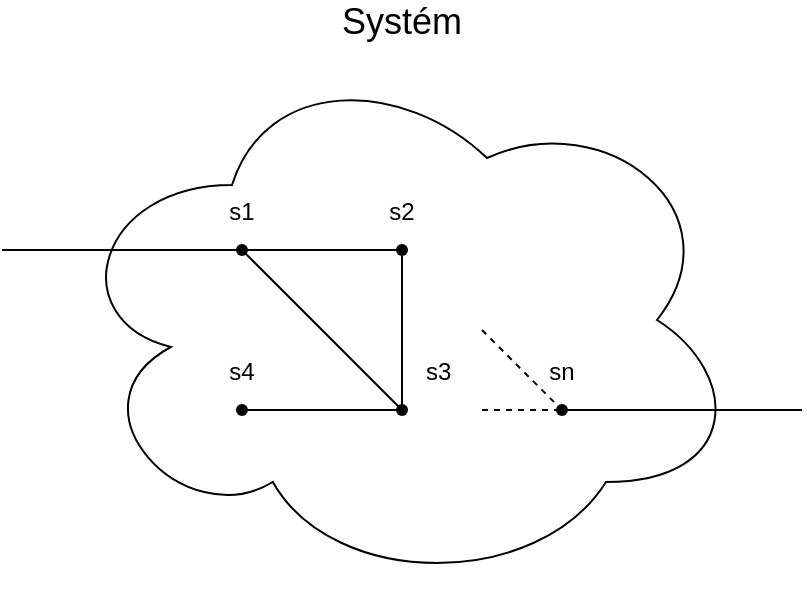 <mxfile version="21.6.6">
  <diagram name="Stránka-1" id="vX8K34ISwk-sphwfKsRp">
    <mxGraphModel dx="1366" dy="795" grid="1" gridSize="10" guides="1" tooltips="1" connect="1" arrows="1" fold="1" page="1" pageScale="1" pageWidth="827" pageHeight="1169" math="0" shadow="0">
      <root>
        <mxCell id="0" />
        <mxCell id="1" parent="0" />
        <mxCell id="8t7gSggmwBykBpN6wccu-24" value="&#xa;s1&#xa;" style="shape=waypoint;sketch=0;fillStyle=solid;size=6;pointerEvents=1;points=[];fillColor=none;resizable=0;rotatable=0;perimeter=centerPerimeter;snapToPoint=1;verticalAlign=middle;align=center;labelPosition=center;verticalLabelPosition=top;" vertex="1" parent="1">
          <mxGeometry x="270" y="310" width="20" height="20" as="geometry" />
        </mxCell>
        <mxCell id="8t7gSggmwBykBpN6wccu-25" value="s2" style="shape=waypoint;sketch=0;fillStyle=solid;size=6;pointerEvents=1;points=[];fillColor=none;resizable=0;rotatable=0;perimeter=centerPerimeter;snapToPoint=1;verticalAlign=middle;align=center;labelPosition=center;verticalLabelPosition=top;" vertex="1" parent="1">
          <mxGeometry x="350" y="310" width="20" height="20" as="geometry" />
        </mxCell>
        <mxCell id="8t7gSggmwBykBpN6wccu-26" value="s3" style="shape=waypoint;sketch=0;fillStyle=solid;size=6;pointerEvents=1;points=[];fillColor=none;resizable=0;rotatable=0;perimeter=centerPerimeter;snapToPoint=1;verticalAlign=bottom;align=left;labelPosition=right;verticalLabelPosition=top;" vertex="1" parent="1">
          <mxGeometry x="350" y="390" width="20" height="20" as="geometry" />
        </mxCell>
        <mxCell id="8t7gSggmwBykBpN6wccu-27" value="s4" style="shape=waypoint;sketch=0;fillStyle=solid;size=6;pointerEvents=1;points=[];fillColor=none;resizable=0;rotatable=0;perimeter=centerPerimeter;snapToPoint=1;verticalAlign=middle;align=center;labelPosition=center;verticalLabelPosition=top;" vertex="1" parent="1">
          <mxGeometry x="270" y="390" width="20" height="20" as="geometry" />
        </mxCell>
        <mxCell id="8t7gSggmwBykBpN6wccu-28" value="sn" style="shape=waypoint;sketch=0;fillStyle=solid;size=6;pointerEvents=1;points=[];fillColor=none;resizable=0;rotatable=0;perimeter=centerPerimeter;snapToPoint=1;verticalAlign=middle;align=center;labelPosition=center;verticalLabelPosition=top;" vertex="1" parent="1">
          <mxGeometry x="430" y="390" width="20" height="20" as="geometry" />
        </mxCell>
        <mxCell id="8t7gSggmwBykBpN6wccu-30" value="" style="endArrow=none;html=1;rounded=0;entryX=0.8;entryY=0.6;entryDx=0;entryDy=0;entryPerimeter=0;" edge="1" parent="1" target="8t7gSggmwBykBpN6wccu-24">
          <mxGeometry width="50" height="50" relative="1" as="geometry">
            <mxPoint x="160" y="320" as="sourcePoint" />
            <mxPoint x="440" y="390" as="targetPoint" />
          </mxGeometry>
        </mxCell>
        <mxCell id="8t7gSggmwBykBpN6wccu-31" value="" style="endArrow=none;html=1;rounded=0;" edge="1" parent="1" source="8t7gSggmwBykBpN6wccu-24" target="8t7gSggmwBykBpN6wccu-25">
          <mxGeometry width="50" height="50" relative="1" as="geometry">
            <mxPoint x="170" y="330" as="sourcePoint" />
            <mxPoint x="290" y="330" as="targetPoint" />
          </mxGeometry>
        </mxCell>
        <mxCell id="8t7gSggmwBykBpN6wccu-32" value="" style="endArrow=none;html=1;rounded=0;exitX=0.4;exitY=0.95;exitDx=0;exitDy=0;exitPerimeter=0;" edge="1" parent="1" source="8t7gSggmwBykBpN6wccu-27" target="8t7gSggmwBykBpN6wccu-26">
          <mxGeometry width="50" height="50" relative="1" as="geometry">
            <mxPoint x="290" y="330" as="sourcePoint" />
            <mxPoint x="370" y="330" as="targetPoint" />
          </mxGeometry>
        </mxCell>
        <mxCell id="8t7gSggmwBykBpN6wccu-33" value="" style="endArrow=none;html=1;rounded=0;exitX=0.45;exitY=0.2;exitDx=0;exitDy=0;exitPerimeter=0;entryX=0.65;entryY=1;entryDx=0;entryDy=0;entryPerimeter=0;" edge="1" parent="1" source="8t7gSggmwBykBpN6wccu-26" target="8t7gSggmwBykBpN6wccu-25">
          <mxGeometry width="50" height="50" relative="1" as="geometry">
            <mxPoint x="290" y="410" as="sourcePoint" />
            <mxPoint x="370" y="410" as="targetPoint" />
          </mxGeometry>
        </mxCell>
        <mxCell id="8t7gSggmwBykBpN6wccu-34" value="" style="endArrow=none;html=1;rounded=0;exitX=0.55;exitY=0.85;exitDx=0;exitDy=0;exitPerimeter=0;entryX=0.3;entryY=0.5;entryDx=0;entryDy=0;entryPerimeter=0;" edge="1" parent="1" source="8t7gSggmwBykBpN6wccu-26" target="8t7gSggmwBykBpN6wccu-24">
          <mxGeometry width="50" height="50" relative="1" as="geometry">
            <mxPoint x="370" y="410" as="sourcePoint" />
            <mxPoint x="370" y="330" as="targetPoint" />
          </mxGeometry>
        </mxCell>
        <mxCell id="8t7gSggmwBykBpN6wccu-35" value="" style="endArrow=none;dashed=1;html=1;rounded=0;" edge="1" parent="1" target="8t7gSggmwBykBpN6wccu-28">
          <mxGeometry width="50" height="50" relative="1" as="geometry">
            <mxPoint x="400" y="400" as="sourcePoint" />
            <mxPoint x="440" y="390" as="targetPoint" />
          </mxGeometry>
        </mxCell>
        <mxCell id="8t7gSggmwBykBpN6wccu-36" value="" style="endArrow=none;dashed=1;html=1;rounded=0;" edge="1" parent="1">
          <mxGeometry width="50" height="50" relative="1" as="geometry">
            <mxPoint x="400" y="360" as="sourcePoint" />
            <mxPoint x="440" y="400" as="targetPoint" />
          </mxGeometry>
        </mxCell>
        <mxCell id="8t7gSggmwBykBpN6wccu-37" value="" style="endArrow=none;html=1;rounded=0;entryX=0.7;entryY=0.75;entryDx=0;entryDy=0;entryPerimeter=0;" edge="1" parent="1" target="8t7gSggmwBykBpN6wccu-28">
          <mxGeometry width="50" height="50" relative="1" as="geometry">
            <mxPoint x="560" y="400" as="sourcePoint" />
            <mxPoint x="440" y="390" as="targetPoint" />
          </mxGeometry>
        </mxCell>
        <mxCell id="8t7gSggmwBykBpN6wccu-38" value="Systém " style="ellipse;shape=cloud;whiteSpace=wrap;html=1;fillColor=none;labelPosition=center;verticalLabelPosition=top;align=center;verticalAlign=bottom;fontSize=18;" vertex="1" parent="1">
          <mxGeometry x="190" y="220" width="340" height="270" as="geometry" />
        </mxCell>
      </root>
    </mxGraphModel>
  </diagram>
</mxfile>
